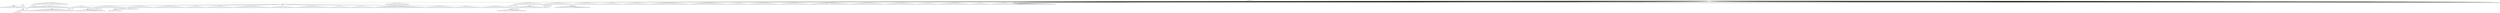 digraph g {
	"58" -> "59";
	"59" [color=indianred1, style=filled, label="15"];
	"56" -> "57";
	"57" [label="11"];
	"56" -> "58";
	"58" [label="19"];
	"48" -> "49";
	"49" [label="13"];
	"47" -> "48";
	"48" [color=indianred1, style=filled, label="49"];
	"46" -> "47";
	"47" [label="22"];
	"44" -> "45";
	"45" [color=indianred1, style=filled, label="18"];
	"43" -> "44";
	"44" [label="25"];
	"33" -> "34";
	"34" [color=indianred1, style=filled, label="5"];
	"32" -> "33";
	"33" [label="31"];
	"32" -> "35";
	"35" [label="17"];
	"25" -> "26";
	"26" [color=indianred1, style=filled, label="8"];
	"24" -> "25";
	"25" [label="4"];
	"24" -> "27";
	"27" [label="34"];
	"23" -> "24";
	"24" [label="8"];
	"23" -> "28";
	"28" [label="2"];
	"23" -> "29";
	"29" [label="23"];
	"23" -> "30";
	"30" [label="28"];
	"23" -> "31";
	"31" [label="42"];
	"23" -> "32";
	"32" [label="5"];
	"23" -> "36";
	"36" [label="35"];
	"23" -> "37";
	"37" [label="45"];
	"23" -> "38";
	"38" [label="14"];
	"23" -> "39";
	"39" [label="21"];
	"23" -> "40";
	"40" [label="50"];
	"23" -> "41";
	"41" [label="20"];
	"23" -> "42";
	"42" [label="26"];
	"23" -> "43";
	"43" [label="18"];
	"23" -> "46";
	"46" [label="49"];
	"23" -> "50";
	"50" [label="32"];
	"22" -> "23";
	"23" [color=indianred1, style=filled, label="7"];
	"18" -> "19";
	"19" [label="39"];
	"10" -> "11";
	"11" [color=indianred1, style=filled, label="9"];
	"9" -> "10";
	"10" [label="36"];
	"8" -> "9";
	"9" [color=indianred1, style=filled, label="6"];
	"8" -> "12";
	"12" [label="40"];
	"7" -> "8";
	"8" [label="9"];
	"5" -> "6";
	"6" [color=indianred1, style=filled, label="10"];
	"4" -> "5";
	"5" [label="1"];
	"0" -> "1";
	"1" [label="37"];
	"0" -> "2";
	"2" [label="48"];
	"0" -> "3";
	"3" [label="46"];
	"0" -> "4";
	"4" [label="10"];
	"0" -> "7";
	"7" [label="6"];
	"0" -> "13";
	"13" [label="3"];
	"0" -> "14";
	"14" [label="24"];
	"0" -> "15";
	"15" [label="41"];
	"0" -> "16";
	"16" [label="12"];
	"0" -> "17";
	"17" [label="27"];
	"0" -> "18";
	"18" [label="43"];
	"0" -> "20";
	"20" [label="16"];
	"0" -> "21";
	"21" [label="47"];
	"0" -> "22";
	"22" [label="7"];
	"0" -> "51";
	"51" [label="44"];
	"0" -> "52";
	"52" [label="30"];
	"0" -> "53";
	"53" [label="29"];
	"0" -> "54";
	"54" [label="33"];
	"0" -> "55";
	"55" [label="38"];
	"0" -> "56";
	"56" [label="15"];
	"0" [label="germline"];
	"0" -> "cell1";
	"cell1" [shape=box];
	"40" -> "cell2";
	"cell2" [shape=box];
	"6" -> "cell3";
	"cell3" [shape=box];
	"0" -> "cell4";
	"cell4" [shape=box];
	"0" -> "cell5";
	"cell5" [shape=box];
	"0" -> "cell6";
	"cell6" [shape=box];
	"3" -> "cell7";
	"cell7" [shape=box];
	"0" -> "cell8";
	"cell8" [shape=box];
	"0" -> "cell9";
	"cell9" [shape=box];
	"14" -> "cell10";
	"cell10" [shape=box];
	"0" -> "cell11";
	"cell11" [shape=box];
	"57" -> "cell12";
	"cell12" [shape=box];
	"0" -> "cell13";
	"cell13" [shape=box];
	"31" -> "cell14";
	"cell14" [shape=box];
	"0" -> "cell15";
	"cell15" [shape=box];
	"0" -> "cell16";
	"cell16" [shape=box];
	"30" -> "cell17";
	"cell17" [shape=box];
	"0" -> "cell18";
	"cell18" [shape=box];
	"49" -> "cell19";
	"cell19" [shape=box];
	"45" -> "cell20";
	"cell20" [shape=box];
	"6" -> "cell21";
	"cell21" [shape=box];
	"4" -> "cell22";
	"cell22" [shape=box];
	"54" -> "cell23";
	"cell23" [shape=box];
	"0" -> "cell24";
	"cell24" [shape=box];
	"0" -> "cell25";
	"cell25" [shape=box];
	"0" -> "cell26";
	"cell26" [shape=box];
	"0" -> "cell27";
	"cell27" [shape=box];
	"0" -> "cell28";
	"cell28" [shape=box];
	"28" -> "cell29";
	"cell29" [shape=box];
	"4" -> "cell30";
	"cell30" [shape=box];
	"0" -> "cell31";
	"cell31" [shape=box];
	"0" -> "cell32";
	"cell32" [shape=box];
	"0" -> "cell33";
	"cell33" [shape=box];
	"0" -> "cell34";
	"cell34" [shape=box];
	"0" -> "cell35";
	"cell35" [shape=box];
	"0" -> "cell36";
	"cell36" [shape=box];
	"0" -> "cell37";
	"cell37" [shape=box];
	"45" -> "cell38";
	"cell38" [shape=box];
	"0" -> "cell39";
	"cell39" [shape=box];
	"0" -> "cell40";
	"cell40" [shape=box];
	"0" -> "cell41";
	"cell41" [shape=box];
	"0" -> "cell42";
	"cell42" [shape=box];
	"20" -> "cell43";
	"cell43" [shape=box];
	"0" -> "cell44";
	"cell44" [shape=box];
	"50" -> "cell45";
	"cell45" [shape=box];
	"0" -> "cell46";
	"cell46" [shape=box];
	"0" -> "cell47";
	"cell47" [shape=box];
	"0" -> "cell48";
	"cell48" [shape=box];
	"0" -> "cell49";
	"cell49" [shape=box];
	"6" -> "cell50";
	"cell50" [shape=box];
	"0" -> "cell51";
	"cell51" [shape=box];
	"4" -> "cell52";
	"cell52" [shape=box];
	"56" -> "cell53";
	"cell53" [shape=box];
	"51" -> "cell54";
	"cell54" [shape=box];
	"48" -> "cell55";
	"cell55" [shape=box];
	"0" -> "cell56";
	"cell56" [shape=box];
	"0" -> "cell57";
	"cell57" [shape=box];
	"0" -> "cell58";
	"cell58" [shape=box];
	"34" -> "cell59";
	"cell59" [shape=box];
	"46" -> "cell60";
	"cell60" [shape=box];
	"43" -> "cell61";
	"cell61" [shape=box];
	"0" -> "cell62";
	"cell62" [shape=box];
	"39" -> "cell63";
	"cell63" [shape=box];
	"20" -> "cell64";
	"cell64" [shape=box];
	"6" -> "cell65";
	"cell65" [shape=box];
	"11" -> "cell66";
	"cell66" [shape=box];
	"29" -> "cell67";
	"cell67" [shape=box];
	"1" -> "cell68";
	"cell68" [shape=box];
	"3" -> "cell69";
	"cell69" [shape=box];
	"0" -> "cell70";
	"cell70" [shape=box];
	"0" -> "cell71";
	"cell71" [shape=box];
	"59" -> "cell72";
	"cell72" [shape=box];
	"0" -> "cell73";
	"cell73" [shape=box];
	"40" -> "cell74";
	"cell74" [shape=box];
	"0" -> "cell75";
	"cell75" [shape=box];
	"4" -> "cell76";
	"cell76" [shape=box];
	"0" -> "cell77";
	"cell77" [shape=box];
	"54" -> "cell78";
	"cell78" [shape=box];
	"0" -> "cell79";
	"cell79" [shape=box];
	"0" -> "cell80";
	"cell80" [shape=box];
	"21" -> "cell81";
	"cell81" [shape=box];
	"0" -> "cell82";
	"cell82" [shape=box];
	"0" -> "cell83";
	"cell83" [shape=box];
	"0" -> "cell84";
	"cell84" [shape=box];
	"46" -> "cell85";
	"cell85" [shape=box];
	"26" -> "cell86";
	"cell86" [shape=box];
	"55" -> "cell87";
	"cell87" [shape=box];
	"0" -> "cell88";
	"cell88" [shape=box];
	"0" -> "cell89";
	"cell89" [shape=box];
	"11" -> "cell90";
	"cell90" [shape=box];
	"0" -> "cell91";
	"cell91" [shape=box];
	"0" -> "cell92";
	"cell92" [shape=box];
	"0" -> "cell93";
	"cell93" [shape=box];
	"56" -> "cell94";
	"cell94" [shape=box];
	"41" -> "cell95";
	"cell95" [shape=box];
	"0" -> "cell96";
	"cell96" [shape=box];
	"59" -> "cell97";
	"cell97" [shape=box];
	"0" -> "cell98";
	"cell98" [shape=box];
	"42" -> "cell99";
	"cell99" [shape=box];
	"13" -> "cell100";
	"cell100" [shape=box];
	"0" -> "cell101";
	"cell101" [shape=box];
	"0" -> "cell102";
	"cell102" [shape=box];
	"0" -> "cell103";
	"cell103" [shape=box];
	"0" -> "cell104";
	"cell104" [shape=box];
	"17" -> "cell105";
	"cell105" [shape=box];
	"0" -> "cell106";
	"cell106" [shape=box];
	"0" -> "cell107";
	"cell107" [shape=box];
	"51" -> "cell108";
	"cell108" [shape=box];
	"0" -> "cell109";
	"cell109" [shape=box];
	"53" -> "cell110";
	"cell110" [shape=box];
	"0" -> "cell111";
	"cell111" [shape=box];
	"0" -> "cell112";
	"cell112" [shape=box];
	"0" -> "cell113";
	"cell113" [shape=box];
	"14" -> "cell114";
	"cell114" [shape=box];
	"0" -> "cell115";
	"cell115" [shape=box];
	"51" -> "cell116";
	"cell116" [shape=box];
	"59" -> "cell117";
	"cell117" [shape=box];
	"0" -> "cell118";
	"cell118" [shape=box];
	"0" -> "cell119";
	"cell119" [shape=box];
	"24" -> "cell120";
	"cell120" [shape=box];
	"2" -> "cell121";
	"cell121" [shape=box];
	"0" -> "cell122";
	"cell122" [shape=box];
	"1" -> "cell123";
	"cell123" [shape=box];
	"45" -> "cell124";
	"cell124" [shape=box];
	"9" -> "cell125";
	"cell125" [shape=box];
	"59" -> "cell126";
	"cell126" [shape=box];
	"3" -> "cell127";
	"cell127" [shape=box];
	"45" -> "cell128";
	"cell128" [shape=box];
	"45" -> "cell129";
	"cell129" [shape=box];
	"34" -> "cell130";
	"cell130" [shape=box];
	"9" -> "cell131";
	"cell131" [shape=box];
	"0" -> "cell132";
	"cell132" [shape=box];
	"0" -> "cell133";
	"cell133" [shape=box];
	"0" -> "cell134";
	"cell134" [shape=box];
	"0" -> "cell135";
	"cell135" [shape=box];
	"3" -> "cell136";
	"cell136" [shape=box];
	"0" -> "cell137";
	"cell137" [shape=box];
	"56" -> "cell138";
	"cell138" [shape=box];
	"0" -> "cell139";
	"cell139" [shape=box];
	"10" -> "cell140";
	"cell140" [shape=box];
	"0" -> "cell141";
	"cell141" [shape=box];
	"0" -> "cell142";
	"cell142" [shape=box];
	"54" -> "cell143";
	"cell143" [shape=box];
	"0" -> "cell144";
	"cell144" [shape=box];
	"0" -> "cell145";
	"cell145" [shape=box];
	"0" -> "cell146";
	"cell146" [shape=box];
	"0" -> "cell147";
	"cell147" [shape=box];
	"0" -> "cell148";
	"cell148" [shape=box];
	"42" -> "cell149";
	"cell149" [shape=box];
	"28" -> "cell150";
	"cell150" [shape=box];
	"56" -> "cell151";
	"cell151" [shape=box];
	"0" -> "cell152";
	"cell152" [shape=box];
	"1" -> "cell153";
	"cell153" [shape=box];
	"53" -> "cell154";
	"cell154" [shape=box];
	"40" -> "cell155";
	"cell155" [shape=box];
	"19" -> "cell156";
	"cell156" [shape=box];
	"3" -> "cell157";
	"cell157" [shape=box];
	"24" -> "cell158";
	"cell158" [shape=box];
	"0" -> "cell159";
	"cell159" [shape=box];
	"4" -> "cell160";
	"cell160" [shape=box];
	"17" -> "cell161";
	"cell161" [shape=box];
	"0" -> "cell162";
	"cell162" [shape=box];
	"0" -> "cell163";
	"cell163" [shape=box];
	"0" -> "cell164";
	"cell164" [shape=box];
	"0" -> "cell165";
	"cell165" [shape=box];
	"0" -> "cell166";
	"cell166" [shape=box];
	"52" -> "cell167";
	"cell167" [shape=box];
	"1" -> "cell168";
	"cell168" [shape=box];
	"11" -> "cell169";
	"cell169" [shape=box];
	"0" -> "cell170";
	"cell170" [shape=box];
	"11" -> "cell171";
	"cell171" [shape=box];
	"0" -> "cell172";
	"cell172" [shape=box];
	"0" -> "cell173";
	"cell173" [shape=box];
	"0" -> "cell174";
	"cell174" [shape=box];
	"0" -> "cell175";
	"cell175" [shape=box];
	"13" -> "cell176";
	"cell176" [shape=box];
	"0" -> "cell177";
	"cell177" [shape=box];
	"0" -> "cell178";
	"cell178" [shape=box];
	"0" -> "cell179";
	"cell179" [shape=box];
	"0" -> "cell180";
	"cell180" [shape=box];
	"0" -> "cell181";
	"cell181" [shape=box];
	"56" -> "cell182";
	"cell182" [shape=box];
	"0" -> "cell183";
	"cell183" [shape=box];
	"1" -> "cell184";
	"cell184" [shape=box];
	"0" -> "cell185";
	"cell185" [shape=box];
	"0" -> "cell186";
	"cell186" [shape=box];
	"0" -> "cell187";
	"cell187" [shape=box];
	"0" -> "cell188";
	"cell188" [shape=box];
	"0" -> "cell189";
	"cell189" [shape=box];
	"2" -> "cell190";
	"cell190" [shape=box];
	"0" -> "cell191";
	"cell191" [shape=box];
	"40" -> "cell192";
	"cell192" [shape=box];
	"0" -> "cell193";
	"cell193" [shape=box];
	"2" -> "cell194";
	"cell194" [shape=box];
	"0" -> "cell195";
	"cell195" [shape=box];
	"41" -> "cell196";
	"cell196" [shape=box];
	"0" -> "cell197";
	"cell197" [shape=box];
	"31" -> "cell198";
	"cell198" [shape=box];
	"0" -> "cell199";
	"cell199" [shape=box];
	"0" -> "cell200";
	"cell200" [shape=box];
	"15" -> "cell201";
	"cell201" [shape=box];
	"0" -> "cell202";
	"cell202" [shape=box];
	"17" -> "cell203";
	"cell203" [shape=box];
	"0" -> "cell204";
	"cell204" [shape=box];
	"0" -> "cell205";
	"cell205" [shape=box];
	"13" -> "cell206";
	"cell206" [shape=box];
	"0" -> "cell207";
	"cell207" [shape=box];
	"0" -> "cell208";
	"cell208" [shape=box];
	"0" -> "cell209";
	"cell209" [shape=box];
	"0" -> "cell210";
	"cell210" [shape=box];
	"0" -> "cell211";
	"cell211" [shape=box];
	"24" -> "cell212";
	"cell212" [shape=box];
	"0" -> "cell213";
	"cell213" [shape=box];
	"42" -> "cell214";
	"cell214" [shape=box];
	"0" -> "cell215";
	"cell215" [shape=box];
	"41" -> "cell216";
	"cell216" [shape=box];
	"16" -> "cell217";
	"cell217" [shape=box];
	"28" -> "cell218";
	"cell218" [shape=box];
	"0" -> "cell219";
	"cell219" [shape=box];
	"40" -> "cell220";
	"cell220" [shape=box];
	"50" -> "cell221";
	"cell221" [shape=box];
	"0" -> "cell222";
	"cell222" [shape=box];
	"0" -> "cell223";
	"cell223" [shape=box];
	"0" -> "cell224";
	"cell224" [shape=box];
	"0" -> "cell225";
	"cell225" [shape=box];
	"0" -> "cell226";
	"cell226" [shape=box];
	"56" -> "cell227";
	"cell227" [shape=box];
	"10" -> "cell228";
	"cell228" [shape=box];
	"13" -> "cell229";
	"cell229" [shape=box];
	"31" -> "cell230";
	"cell230" [shape=box];
	"0" -> "cell231";
	"cell231" [shape=box];
	"1" -> "cell232";
	"cell232" [shape=box];
	"9" -> "cell233";
	"cell233" [shape=box];
	"0" -> "cell234";
	"cell234" [shape=box];
	"21" -> "cell235";
	"cell235" [shape=box];
	"40" -> "cell236";
	"cell236" [shape=box];
	"0" -> "cell237";
	"cell237" [shape=box];
	"0" -> "cell238";
	"cell238" [shape=box];
	"0" -> "cell239";
	"cell239" [shape=box];
	"0" -> "cell240";
	"cell240" [shape=box];
	"11" -> "cell241";
	"cell241" [shape=box];
	"0" -> "cell242";
	"cell242" [shape=box];
	"21" -> "cell243";
	"cell243" [shape=box];
	"51" -> "cell244";
	"cell244" [shape=box];
	"41" -> "cell245";
	"cell245" [shape=box];
	"28" -> "cell246";
	"cell246" [shape=box];
	"40" -> "cell247";
	"cell247" [shape=box];
	"0" -> "cell248";
	"cell248" [shape=box];
	"0" -> "cell249";
	"cell249" [shape=box];
	"54" -> "cell250";
	"cell250" [shape=box];
	"43" -> "cell251";
	"cell251" [shape=box];
	"21" -> "cell252";
	"cell252" [shape=box];
	"0" -> "cell253";
	"cell253" [shape=box];
	"0" -> "cell254";
	"cell254" [shape=box];
	"45" -> "cell255";
	"cell255" [shape=box];
	"0" -> "cell256";
	"cell256" [shape=box];
	"25" -> "cell257";
	"cell257" [shape=box];
	"4" -> "cell258";
	"cell258" [shape=box];
	"0" -> "cell259";
	"cell259" [shape=box];
	"13" -> "cell260";
	"cell260" [shape=box];
	"0" -> "cell261";
	"cell261" [shape=box];
	"0" -> "cell262";
	"cell262" [shape=box];
	"45" -> "cell263";
	"cell263" [shape=box];
	"0" -> "cell264";
	"cell264" [shape=box];
	"0" -> "cell265";
	"cell265" [shape=box];
	"0" -> "cell266";
	"cell266" [shape=box];
	"16" -> "cell267";
	"cell267" [shape=box];
	"55" -> "cell268";
	"cell268" [shape=box];
	"0" -> "cell269";
	"cell269" [shape=box];
	"0" -> "cell270";
	"cell270" [shape=box];
	"31" -> "cell271";
	"cell271" [shape=box];
	"2" -> "cell272";
	"cell272" [shape=box];
	"0" -> "cell273";
	"cell273" [shape=box];
	"0" -> "cell274";
	"cell274" [shape=box];
	"42" -> "cell275";
	"cell275" [shape=box];
	"0" -> "cell276";
	"cell276" [shape=box];
	"43" -> "cell277";
	"cell277" [shape=box];
	"55" -> "cell278";
	"cell278" [shape=box];
	"0" -> "cell279";
	"cell279" [shape=box];
	"0" -> "cell280";
	"cell280" [shape=box];
	"0" -> "cell281";
	"cell281" [shape=box];
	"0" -> "cell282";
	"cell282" [shape=box];
	"0" -> "cell283";
	"cell283" [shape=box];
	"30" -> "cell284";
	"cell284" [shape=box];
	"39" -> "cell285";
	"cell285" [shape=box];
	"0" -> "cell286";
	"cell286" [shape=box];
	"0" -> "cell287";
	"cell287" [shape=box];
	"20" -> "cell288";
	"cell288" [shape=box];
	"0" -> "cell289";
	"cell289" [shape=box];
	"0" -> "cell290";
	"cell290" [shape=box];
	"0" -> "cell291";
	"cell291" [shape=box];
	"51" -> "cell292";
	"cell292" [shape=box];
	"0" -> "cell293";
	"cell293" [shape=box];
	"0" -> "cell294";
	"cell294" [shape=box];
	"17" -> "cell295";
	"cell295" [shape=box];
	"0" -> "cell296";
	"cell296" [shape=box];
	"55" -> "cell297";
	"cell297" [shape=box];
	"43" -> "cell298";
	"cell298" [shape=box];
	"0" -> "cell299";
	"cell299" [shape=box];
	"52" -> "cell300";
	"cell300" [shape=box];
	"9" -> "cell301";
	"cell301" [shape=box];
	"9" -> "cell302";
	"cell302" [shape=box];
	"0" -> "cell303";
	"cell303" [shape=box];
	"34" -> "cell304";
	"cell304" [shape=box];
	"0" -> "cell305";
	"cell305" [shape=box];
	"0" -> "cell306";
	"cell306" [shape=box];
	"7" -> "cell307";
	"cell307" [shape=box];
	"0" -> "cell308";
	"cell308" [shape=box];
	"0" -> "cell309";
	"cell309" [shape=box];
	"0" -> "cell310";
	"cell310" [shape=box];
	"0" -> "cell311";
	"cell311" [shape=box];
	"0" -> "cell312";
	"cell312" [shape=box];
	"31" -> "cell313";
	"cell313" [shape=box];
	"17" -> "cell314";
	"cell314" [shape=box];
	"0" -> "cell315";
	"cell315" [shape=box];
	"34" -> "cell316";
	"cell316" [shape=box];
	"27" -> "cell317";
	"cell317" [shape=box];
	"0" -> "cell318";
	"cell318" [shape=box];
	"0" -> "cell319";
	"cell319" [shape=box];
	"55" -> "cell320";
	"cell320" [shape=box];
	"6" -> "cell321";
	"cell321" [shape=box];
	"15" -> "cell322";
	"cell322" [shape=box];
	"0" -> "cell323";
	"cell323" [shape=box];
	"14" -> "cell324";
	"cell324" [shape=box];
	"0" -> "cell325";
	"cell325" [shape=box];
	"0" -> "cell326";
	"cell326" [shape=box];
	"0" -> "cell327";
	"cell327" [shape=box];
	"0" -> "cell328";
	"cell328" [shape=box];
	"0" -> "cell329";
	"cell329" [shape=box];
	"0" -> "cell330";
	"cell330" [shape=box];
	"21" -> "cell331";
	"cell331" [shape=box];
	"0" -> "cell332";
	"cell332" [shape=box];
	"7" -> "cell333";
	"cell333" [shape=box];
	"0" -> "cell334";
	"cell334" [shape=box];
	"0" -> "cell335";
	"cell335" [shape=box];
	"3" -> "cell336";
	"cell336" [shape=box];
	"25" -> "cell337";
	"cell337" [shape=box];
	"0" -> "cell338";
	"cell338" [shape=box];
	"0" -> "cell339";
	"cell339" [shape=box];
	"0" -> "cell340";
	"cell340" [shape=box];
	"0" -> "cell341";
	"cell341" [shape=box];
	"0" -> "cell342";
	"cell342" [shape=box];
	"52" -> "cell343";
	"cell343" [shape=box];
	"0" -> "cell344";
	"cell344" [shape=box];
	"37" -> "cell345";
	"cell345" [shape=box];
	"0" -> "cell346";
	"cell346" [shape=box];
	"52" -> "cell347";
	"cell347" [shape=box];
	"0" -> "cell348";
	"cell348" [shape=box];
	"0" -> "cell349";
	"cell349" [shape=box];
	"0" -> "cell350";
	"cell350" [shape=box];
	"45" -> "cell351";
	"cell351" [shape=box];
	"0" -> "cell352";
	"cell352" [shape=box];
	"0" -> "cell353";
	"cell353" [shape=box];
	"0" -> "cell354";
	"cell354" [shape=box];
	"29" -> "cell355";
	"cell355" [shape=box];
	"40" -> "cell356";
	"cell356" [shape=box];
	"0" -> "cell357";
	"cell357" [shape=box];
	"0" -> "cell358";
	"cell358" [shape=box];
	"0" -> "cell359";
	"cell359" [shape=box];
	"50" -> "cell360";
	"cell360" [shape=box];
	"0" -> "cell361";
	"cell361" [shape=box];
	"0" -> "cell362";
	"cell362" [shape=box];
	"12" -> "cell363";
	"cell363" [shape=box];
	"37" -> "cell364";
	"cell364" [shape=box];
	"0" -> "cell365";
	"cell365" [shape=box];
	"38" -> "cell366";
	"cell366" [shape=box];
	"36" -> "cell367";
	"cell367" [shape=box];
	"43" -> "cell368";
	"cell368" [shape=box];
	"0" -> "cell369";
	"cell369" [shape=box];
	"49" -> "cell370";
	"cell370" [shape=box];
	"21" -> "cell371";
	"cell371" [shape=box];
	"46" -> "cell372";
	"cell372" [shape=box];
	"0" -> "cell373";
	"cell373" [shape=box];
	"0" -> "cell374";
	"cell374" [shape=box];
	"0" -> "cell375";
	"cell375" [shape=box];
	"0" -> "cell376";
	"cell376" [shape=box];
	"21" -> "cell377";
	"cell377" [shape=box];
	"20" -> "cell378";
	"cell378" [shape=box];
	"0" -> "cell379";
	"cell379" [shape=box];
	"0" -> "cell380";
	"cell380" [shape=box];
	"55" -> "cell381";
	"cell381" [shape=box];
	"0" -> "cell382";
	"cell382" [shape=box];
	"0" -> "cell383";
	"cell383" [shape=box];
	"0" -> "cell384";
	"cell384" [shape=box];
	"4" -> "cell385";
	"cell385" [shape=box];
	"0" -> "cell386";
	"cell386" [shape=box];
	"0" -> "cell387";
	"cell387" [shape=box];
	"0" -> "cell388";
	"cell388" [shape=box];
	"0" -> "cell389";
	"cell389" [shape=box];
	"0" -> "cell390";
	"cell390" [shape=box];
	"18" -> "cell391";
	"cell391" [shape=box];
	"0" -> "cell392";
	"cell392" [shape=box];
	"8" -> "cell393";
	"cell393" [shape=box];
	"0" -> "cell394";
	"cell394" [shape=box];
	"0" -> "cell395";
	"cell395" [shape=box];
	"0" -> "cell396";
	"cell396" [shape=box];
	"0" -> "cell397";
	"cell397" [shape=box];
	"0" -> "cell398";
	"cell398" [shape=box];
	"39" -> "cell399";
	"cell399" [shape=box];
	"43" -> "cell400";
	"cell400" [shape=box];
	"0" -> "cell401";
	"cell401" [shape=box];
	"0" -> "cell402";
	"cell402" [shape=box];
	"14" -> "cell403";
	"cell403" [shape=box];
	"0" -> "cell404";
	"cell404" [shape=box];
	"0" -> "cell405";
	"cell405" [shape=box];
	"0" -> "cell406";
	"cell406" [shape=box];
	"0" -> "cell407";
	"cell407" [shape=box];
	"17" -> "cell408";
	"cell408" [shape=box];
	"20" -> "cell409";
	"cell409" [shape=box];
	"0" -> "cell410";
	"cell410" [shape=box];
	"0" -> "cell411";
	"cell411" [shape=box];
	"17" -> "cell412";
	"cell412" [shape=box];
	"0" -> "cell413";
	"cell413" [shape=box];
	"26" -> "cell414";
	"cell414" [shape=box];
	"30" -> "cell415";
	"cell415" [shape=box];
	"4" -> "cell416";
	"cell416" [shape=box];
	"0" -> "cell417";
	"cell417" [shape=box];
	"0" -> "cell418";
	"cell418" [shape=box];
	"43" -> "cell419";
	"cell419" [shape=box];
	"0" -> "cell420";
	"cell420" [shape=box];
	"0" -> "cell421";
	"cell421" [shape=box];
	"16" -> "cell422";
	"cell422" [shape=box];
	"0" -> "cell423";
	"cell423" [shape=box];
	"56" -> "cell424";
	"cell424" [shape=box];
	"25" -> "cell425";
	"cell425" [shape=box];
	"0" -> "cell426";
	"cell426" [shape=box];
	"0" -> "cell427";
	"cell427" [shape=box];
	"21" -> "cell428";
	"cell428" [shape=box];
	"0" -> "cell429";
	"cell429" [shape=box];
	"22" -> "cell430";
	"cell430" [shape=box];
	"0" -> "cell431";
	"cell431" [shape=box];
	"3" -> "cell432";
	"cell432" [shape=box];
	"0" -> "cell433";
	"cell433" [shape=box];
	"0" -> "cell434";
	"cell434" [shape=box];
	"0" -> "cell435";
	"cell435" [shape=box];
	"40" -> "cell436";
	"cell436" [shape=box];
	"0" -> "cell437";
	"cell437" [shape=box];
	"54" -> "cell438";
	"cell438" [shape=box];
	"0" -> "cell439";
	"cell439" [shape=box];
	"0" -> "cell440";
	"cell440" [shape=box];
	"12" -> "cell441";
	"cell441" [shape=box];
	"0" -> "cell442";
	"cell442" [shape=box];
	"0" -> "cell443";
	"cell443" [shape=box];
	"0" -> "cell444";
	"cell444" [shape=box];
	"38" -> "cell445";
	"cell445" [shape=box];
	"20" -> "cell446";
	"cell446" [shape=box];
	"0" -> "cell447";
	"cell447" [shape=box];
	"0" -> "cell448";
	"cell448" [shape=box];
	"13" -> "cell449";
	"cell449" [shape=box];
	"36" -> "cell450";
	"cell450" [shape=box];
	"32" -> "cell451";
	"cell451" [shape=box];
	"0" -> "cell452";
	"cell452" [shape=box];
	"0" -> "cell453";
	"cell453" [shape=box];
	"0" -> "cell454";
	"cell454" [shape=box];
	"40" -> "cell455";
	"cell455" [shape=box];
	"14" -> "cell456";
	"cell456" [shape=box];
	"42" -> "cell457";
	"cell457" [shape=box];
	"0" -> "cell458";
	"cell458" [shape=box];
	"0" -> "cell459";
	"cell459" [shape=box];
	"0" -> "cell460";
	"cell460" [shape=box];
	"0" -> "cell461";
	"cell461" [shape=box];
	"56" -> "cell462";
	"cell462" [shape=box];
	"41" -> "cell463";
	"cell463" [shape=box];
	"22" -> "cell464";
	"cell464" [shape=box];
	"8" -> "cell465";
	"cell465" [shape=box];
	"9" -> "cell466";
	"cell466" [shape=box];
	"0" -> "cell467";
	"cell467" [shape=box];
	"0" -> "cell468";
	"cell468" [shape=box];
	"55" -> "cell469";
	"cell469" [shape=box];
	"0" -> "cell470";
	"cell470" [shape=box];
	"28" -> "cell471";
	"cell471" [shape=box];
	"0" -> "cell472";
	"cell472" [shape=box];
	"0" -> "cell473";
	"cell473" [shape=box];
	"53" -> "cell474";
	"cell474" [shape=box];
	"0" -> "cell475";
	"cell475" [shape=box];
	"0" -> "cell476";
	"cell476" [shape=box];
	"0" -> "cell477";
	"cell477" [shape=box];
	"9" -> "cell478";
	"cell478" [shape=box];
	"0" -> "cell479";
	"cell479" [shape=box];
	"0" -> "cell480";
	"cell480" [shape=box];
	"54" -> "cell481";
	"cell481" [shape=box];
	"0" -> "cell482";
	"cell482" [shape=box];
	"0" -> "cell483";
	"cell483" [shape=box];
	"45" -> "cell484";
	"cell484" [shape=box];
	"28" -> "cell485";
	"cell485" [shape=box];
	"0" -> "cell486";
	"cell486" [shape=box];
	"0" -> "cell487";
	"cell487" [shape=box];
	"0" -> "cell488";
	"cell488" [shape=box];
	"48" -> "cell489";
	"cell489" [shape=box];
	"0" -> "cell490";
	"cell490" [shape=box];
	"0" -> "cell491";
	"cell491" [shape=box];
	"0" -> "cell492";
	"cell492" [shape=box];
	"0" -> "cell493";
	"cell493" [shape=box];
	"17" -> "cell494";
	"cell494" [shape=box];
	"45" -> "cell495";
	"cell495" [shape=box];
	"0" -> "cell496";
	"cell496" [shape=box];
	"0" -> "cell497";
	"cell497" [shape=box];
	"40" -> "cell498";
	"cell498" [shape=box];
	"45" -> "cell499";
	"cell499" [shape=box];
	"40" -> "cell500";
	"cell500" [shape=box];
	"52" -> "cell501";
	"cell501" [shape=box];
	"15" -> "cell502";
	"cell502" [shape=box];
	"0" -> "cell503";
	"cell503" [shape=box];
	"15" -> "cell504";
	"cell504" [shape=box];
	"0" -> "cell505";
	"cell505" [shape=box];
	"0" -> "cell506";
	"cell506" [shape=box];
	"51" -> "cell507";
	"cell507" [shape=box];
	"0" -> "cell508";
	"cell508" [shape=box];
	"0" -> "cell509";
	"cell509" [shape=box];
	"0" -> "cell510";
	"cell510" [shape=box];
	"0" -> "cell511";
	"cell511" [shape=box];
	"0" -> "cell512";
	"cell512" [shape=box];
	"0" -> "cell513";
	"cell513" [shape=box];
	"15" -> "cell514";
	"cell514" [shape=box];
	"0" -> "cell515";
	"cell515" [shape=box];
	"0" -> "cell516";
	"cell516" [shape=box];
	"0" -> "cell517";
	"cell517" [shape=box];
	"0" -> "cell518";
	"cell518" [shape=box];
	"9" -> "cell519";
	"cell519" [shape=box];
	"0" -> "cell520";
	"cell520" [shape=box];
	"0" -> "cell521";
	"cell521" [shape=box];
	"55" -> "cell522";
	"cell522" [shape=box];
	"0" -> "cell523";
	"cell523" [shape=box];
	"16" -> "cell524";
	"cell524" [shape=box];
	"0" -> "cell525";
	"cell525" [shape=box];
	"39" -> "cell526";
	"cell526" [shape=box];
	"0" -> "cell527";
	"cell527" [shape=box];
	"20" -> "cell528";
	"cell528" [shape=box];
	"50" -> "cell529";
	"cell529" [shape=box];
	"52" -> "cell530";
	"cell530" [shape=box];
	"0" -> "cell531";
	"cell531" [shape=box];
	"0" -> "cell532";
	"cell532" [shape=box];
	"2" -> "cell533";
	"cell533" [shape=box];
	"0" -> "cell534";
	"cell534" [shape=box];
	"10" -> "cell535";
	"cell535" [shape=box];
	"0" -> "cell536";
	"cell536" [shape=box];
	"0" -> "cell537";
	"cell537" [shape=box];
	"9" -> "cell538";
	"cell538" [shape=box];
	"50" -> "cell539";
	"cell539" [shape=box];
	"0" -> "cell540";
	"cell540" [shape=box];
	"0" -> "cell541";
	"cell541" [shape=box];
	"0" -> "cell542";
	"cell542" [shape=box];
	"0" -> "cell543";
	"cell543" [shape=box];
	"41" -> "cell544";
	"cell544" [shape=box];
	"24" -> "cell545";
	"cell545" [shape=box];
	"0" -> "cell546";
	"cell546" [shape=box];
	"0" -> "cell547";
	"cell547" [shape=box];
	"7" -> "cell548";
	"cell548" [shape=box];
	"0" -> "cell549";
	"cell549" [shape=box];
	"0" -> "cell550";
	"cell550" [shape=box];
	"36" -> "cell551";
	"cell551" [shape=box];
	"32" -> "cell552";
	"cell552" [shape=box];
	"3" -> "cell553";
	"cell553" [shape=box];
	"56" -> "cell554";
	"cell554" [shape=box];
	"0" -> "cell555";
	"cell555" [shape=box];
	"18" -> "cell556";
	"cell556" [shape=box];
	"37" -> "cell557";
	"cell557" [shape=box];
	"0" -> "cell558";
	"cell558" [shape=box];
	"55" -> "cell559";
	"cell559" [shape=box];
	"0" -> "cell560";
	"cell560" [shape=box];
	"42" -> "cell561";
	"cell561" [shape=box];
	"17" -> "cell562";
	"cell562" [shape=box];
	"0" -> "cell563";
	"cell563" [shape=box];
	"56" -> "cell564";
	"cell564" [shape=box];
	"0" -> "cell565";
	"cell565" [shape=box];
	"17" -> "cell566";
	"cell566" [shape=box];
	"15" -> "cell567";
	"cell567" [shape=box];
	"0" -> "cell568";
	"cell568" [shape=box];
	"45" -> "cell569";
	"cell569" [shape=box];
	"0" -> "cell570";
	"cell570" [shape=box];
	"40" -> "cell571";
	"cell571" [shape=box];
	"0" -> "cell572";
	"cell572" [shape=box];
	"0" -> "cell573";
	"cell573" [shape=box];
	"52" -> "cell574";
	"cell574" [shape=box];
	"0" -> "cell575";
	"cell575" [shape=box];
	"45" -> "cell576";
	"cell576" [shape=box];
	"17" -> "cell577";
	"cell577" [shape=box];
	"54" -> "cell578";
	"cell578" [shape=box];
	"15" -> "cell579";
	"cell579" [shape=box];
	"22" -> "cell580";
	"cell580" [shape=box];
	"34" -> "cell581";
	"cell581" [shape=box];
	"0" -> "cell582";
	"cell582" [shape=box];
	"0" -> "cell583";
	"cell583" [shape=box];
	"1" -> "cell584";
	"cell584" [shape=box];
	"41" -> "cell585";
	"cell585" [shape=box];
	"0" -> "cell586";
	"cell586" [shape=box];
	"0" -> "cell587";
	"cell587" [shape=box];
	"0" -> "cell588";
	"cell588" [shape=box];
	"32" -> "cell589";
	"cell589" [shape=box];
	"0" -> "cell590";
	"cell590" [shape=box];
	"0" -> "cell591";
	"cell591" [shape=box];
	"0" -> "cell592";
	"cell592" [shape=box];
	"0" -> "cell593";
	"cell593" [shape=box];
	"53" -> "cell594";
	"cell594" [shape=box];
	"8" -> "cell595";
	"cell595" [shape=box];
	"38" -> "cell596";
	"cell596" [shape=box];
	"0" -> "cell597";
	"cell597" [shape=box];
	"36" -> "cell598";
	"cell598" [shape=box];
	"0" -> "cell599";
	"cell599" [shape=box];
	"55" -> "cell600";
	"cell600" [shape=box];
	"0" -> "cell601";
	"cell601" [shape=box];
	"33" -> "cell602";
	"cell602" [shape=box];
	"26" -> "cell603";
	"cell603" [shape=box];
	"0" -> "cell604";
	"cell604" [shape=box];
	"33" -> "cell605";
	"cell605" [shape=box];
	"0" -> "cell606";
	"cell606" [shape=box];
	"0" -> "cell607";
	"cell607" [shape=box];
	"3" -> "cell608";
	"cell608" [shape=box];
	"9" -> "cell609";
	"cell609" [shape=box];
	"17" -> "cell610";
	"cell610" [shape=box];
	"56" -> "cell611";
	"cell611" [shape=box];
	"37" -> "cell612";
	"cell612" [shape=box];
	"59" -> "cell613";
	"cell613" [shape=box];
	"0" -> "cell614";
	"cell614" [shape=box];
	"31" -> "cell615";
	"cell615" [shape=box];
	"0" -> "cell616";
	"cell616" [shape=box];
	"0" -> "cell617";
	"cell617" [shape=box];
	"0" -> "cell618";
	"cell618" [shape=box];
	"30" -> "cell619";
	"cell619" [shape=box];
	"45" -> "cell620";
	"cell620" [shape=box];
	"18" -> "cell621";
	"cell621" [shape=box];
	"6" -> "cell622";
	"cell622" [shape=box];
	"50" -> "cell623";
	"cell623" [shape=box];
	"28" -> "cell624";
	"cell624" [shape=box];
	"43" -> "cell625";
	"cell625" [shape=box];
	"0" -> "cell626";
	"cell626" [shape=box];
	"0" -> "cell627";
	"cell627" [shape=box];
	"0" -> "cell628";
	"cell628" [shape=box];
	"17" -> "cell629";
	"cell629" [shape=box];
	"0" -> "cell630";
	"cell630" [shape=box];
	"0" -> "cell631";
	"cell631" [shape=box];
	"0" -> "cell632";
	"cell632" [shape=box];
	"29" -> "cell633";
	"cell633" [shape=box];
	"0" -> "cell634";
	"cell634" [shape=box];
	"34" -> "cell635";
	"cell635" [shape=box];
	"58" -> "cell636";
	"cell636" [shape=box];
	"24" -> "cell637";
	"cell637" [shape=box];
	"0" -> "cell638";
	"cell638" [shape=box];
	"36" -> "cell639";
	"cell639" [shape=box];
	"18" -> "cell640";
	"cell640" [shape=box];
	"0" -> "cell641";
	"cell641" [shape=box];
	"0" -> "cell642";
	"cell642" [shape=box];
	"20" -> "cell643";
	"cell643" [shape=box];
	"30" -> "cell644";
	"cell644" [shape=box];
	"50" -> "cell645";
	"cell645" [shape=box];
	"54" -> "cell646";
	"cell646" [shape=box];
	"45" -> "cell647";
	"cell647" [shape=box];
	"0" -> "cell648";
	"cell648" [shape=box];
	"0" -> "cell649";
	"cell649" [shape=box];
	"6" -> "cell650";
	"cell650" [shape=box];
	"0" -> "cell651";
	"cell651" [shape=box];
	"0" -> "cell652";
	"cell652" [shape=box];
	"0" -> "cell653";
	"cell653" [shape=box];
	"0" -> "cell654";
	"cell654" [shape=box];
	"0" -> "cell655";
	"cell655" [shape=box];
	"36" -> "cell656";
	"cell656" [shape=box];
	"36" -> "cell657";
	"cell657" [shape=box];
	"0" -> "cell658";
	"cell658" [shape=box];
	"15" -> "cell659";
	"cell659" [shape=box];
	"0" -> "cell660";
	"cell660" [shape=box];
	"0" -> "cell661";
	"cell661" [shape=box];
	"0" -> "cell662";
	"cell662" [shape=box];
	"0" -> "cell663";
	"cell663" [shape=box];
	"43" -> "cell664";
	"cell664" [shape=box];
	"44" -> "cell665";
	"cell665" [shape=box];
	"17" -> "cell666";
	"cell666" [shape=box];
	"24" -> "cell667";
	"cell667" [shape=box];
	"0" -> "cell668";
	"cell668" [shape=box];
	"0" -> "cell669";
	"cell669" [shape=box];
	"0" -> "cell670";
	"cell670" [shape=box];
	"41" -> "cell671";
	"cell671" [shape=box];
	"45" -> "cell672";
	"cell672" [shape=box];
	"0" -> "cell673";
	"cell673" [shape=box];
	"3" -> "cell674";
	"cell674" [shape=box];
	"0" -> "cell675";
	"cell675" [shape=box];
	"0" -> "cell676";
	"cell676" [shape=box];
	"56" -> "cell677";
	"cell677" [shape=box];
	"46" -> "cell678";
	"cell678" [shape=box];
	"0" -> "cell679";
	"cell679" [shape=box];
	"51" -> "cell680";
	"cell680" [shape=box];
	"0" -> "cell681";
	"cell681" [shape=box];
	"19" -> "cell682";
	"cell682" [shape=box];
	"41" -> "cell683";
	"cell683" [shape=box];
	"0" -> "cell684";
	"cell684" [shape=box];
	"16" -> "cell685";
	"cell685" [shape=box];
	"34" -> "cell686";
	"cell686" [shape=box];
	"37" -> "cell687";
	"cell687" [shape=box];
	"47" -> "cell688";
	"cell688" [shape=box];
	"36" -> "cell689";
	"cell689" [shape=box];
	"0" -> "cell690";
	"cell690" [shape=box];
	"0" -> "cell691";
	"cell691" [shape=box];
	"0" -> "cell692";
	"cell692" [shape=box];
	"31" -> "cell693";
	"cell693" [shape=box];
	"0" -> "cell694";
	"cell694" [shape=box];
	"0" -> "cell695";
	"cell695" [shape=box];
	"19" -> "cell696";
	"cell696" [shape=box];
	"0" -> "cell697";
	"cell697" [shape=box];
	"22" -> "cell698";
	"cell698" [shape=box];
	"1" -> "cell699";
	"cell699" [shape=box];
	"0" -> "cell700";
	"cell700" [shape=box];
	"18" -> "cell701";
	"cell701" [shape=box];
	"0" -> "cell702";
	"cell702" [shape=box];
	"22" -> "cell703";
	"cell703" [shape=box];
	"0" -> "cell704";
	"cell704" [shape=box];
	"18" -> "cell705";
	"cell705" [shape=box];
	"45" -> "cell706";
	"cell706" [shape=box];
	"13" -> "cell707";
	"cell707" [shape=box];
	"0" -> "cell708";
	"cell708" [shape=box];
	"13" -> "cell709";
	"cell709" [shape=box];
	"0" -> "cell710";
	"cell710" [shape=box];
	"0" -> "cell711";
	"cell711" [shape=box];
	"0" -> "cell712";
	"cell712" [shape=box];
	"34" -> "cell713";
	"cell713" [shape=box];
	"2" -> "cell714";
	"cell714" [shape=box];
	"59" -> "cell715";
	"cell715" [shape=box];
	"39" -> "cell716";
	"cell716" [shape=box];
	"44" -> "cell717";
	"cell717" [shape=box];
	"0" -> "cell718";
	"cell718" [shape=box];
	"40" -> "cell719";
	"cell719" [shape=box];
	"0" -> "cell720";
	"cell720" [shape=box];
	"0" -> "cell721";
	"cell721" [shape=box];
	"14" -> "cell722";
	"cell722" [shape=box];
	"0" -> "cell723";
	"cell723" [shape=box];
	"0" -> "cell724";
	"cell724" [shape=box];
	"18" -> "cell725";
	"cell725" [shape=box];
	"55" -> "cell726";
	"cell726" [shape=box];
	"6" -> "cell727";
	"cell727" [shape=box];
	"39" -> "cell728";
	"cell728" [shape=box];
	"46" -> "cell729";
	"cell729" [shape=box];
	"11" -> "cell730";
	"cell730" [shape=box];
	"0" -> "cell731";
	"cell731" [shape=box];
	"0" -> "cell732";
	"cell732" [shape=box];
	"0" -> "cell733";
	"cell733" [shape=box];
	"31" -> "cell734";
	"cell734" [shape=box];
	"32" -> "cell735";
	"cell735" [shape=box];
	"0" -> "cell736";
	"cell736" [shape=box];
	"0" -> "cell737";
	"cell737" [shape=box];
	"46" -> "cell738";
	"cell738" [shape=box];
	"0" -> "cell739";
	"cell739" [shape=box];
	"0" -> "cell740";
	"cell740" [shape=box];
	"0" -> "cell741";
	"cell741" [shape=box];
	"32" -> "cell742";
	"cell742" [shape=box];
	"18" -> "cell743";
	"cell743" [shape=box];
	"6" -> "cell744";
	"cell744" [shape=box];
	"26" -> "cell745";
	"cell745" [shape=box];
	"0" -> "cell746";
	"cell746" [shape=box];
	"0" -> "cell747";
	"cell747" [shape=box];
	"55" -> "cell748";
	"cell748" [shape=box];
	"0" -> "cell749";
	"cell749" [shape=box];
	"31" -> "cell750";
	"cell750" [shape=box];
	"9" -> "cell751";
	"cell751" [shape=box];
	"52" -> "cell752";
	"cell752" [shape=box];
	"38" -> "cell753";
	"cell753" [shape=box];
	"33" -> "cell754";
	"cell754" [shape=box];
	"26" -> "cell755";
	"cell755" [shape=box];
	"0" -> "cell756";
	"cell756" [shape=box];
	"7" -> "cell757";
	"cell757" [shape=box];
	"52" -> "cell758";
	"cell758" [shape=box];
	"6" -> "cell759";
	"cell759" [shape=box];
	"0" -> "cell760";
	"cell760" [shape=box];
	"52" -> "cell761";
	"cell761" [shape=box];
	"15" -> "cell762";
	"cell762" [shape=box];
	"59" -> "cell763";
	"cell763" [shape=box];
	"38" -> "cell764";
	"cell764" [shape=box];
	"0" -> "cell765";
	"cell765" [shape=box];
	"0" -> "cell766";
	"cell766" [shape=box];
	"18" -> "cell767";
	"cell767" [shape=box];
	"0" -> "cell768";
	"cell768" [shape=box];
	"9" -> "cell769";
	"cell769" [shape=box];
	"59" -> "cell770";
	"cell770" [shape=box];
	"0" -> "cell771";
	"cell771" [shape=box];
	"40" -> "cell772";
	"cell772" [shape=box];
	"31" -> "cell773";
	"cell773" [shape=box];
	"31" -> "cell774";
	"cell774" [shape=box];
	"0" -> "cell775";
	"cell775" [shape=box];
	"0" -> "cell776";
	"cell776" [shape=box];
	"0" -> "cell777";
	"cell777" [shape=box];
	"56" -> "cell778";
	"cell778" [shape=box];
	"0" -> "cell779";
	"cell779" [shape=box];
	"13" -> "cell780";
	"cell780" [shape=box];
	"0" -> "cell781";
	"cell781" [shape=box];
	"32" -> "cell782";
	"cell782" [shape=box];
	"0" -> "cell783";
	"cell783" [shape=box];
	"0" -> "cell784";
	"cell784" [shape=box];
	"0" -> "cell785";
	"cell785" [shape=box];
	"0" -> "cell786";
	"cell786" [shape=box];
	"0" -> "cell787";
	"cell787" [shape=box];
	"34" -> "cell788";
	"cell788" [shape=box];
	"55" -> "cell789";
	"cell789" [shape=box];
	"29" -> "cell790";
	"cell790" [shape=box];
	"22" -> "cell791";
	"cell791" [shape=box];
	"50" -> "cell792";
	"cell792" [shape=box];
	"55" -> "cell793";
	"cell793" [shape=box];
	"0" -> "cell794";
	"cell794" [shape=box];
	"0" -> "cell795";
	"cell795" [shape=box];
	"0" -> "cell796";
	"cell796" [shape=box];
	"40" -> "cell797";
	"cell797" [shape=box];
	"0" -> "cell798";
	"cell798" [shape=box];
	"50" -> "cell799";
	"cell799" [shape=box];
	"31" -> "cell800";
	"cell800" [shape=box];
	"50" -> "cell801";
	"cell801" [shape=box];
	"35" -> "cell802";
	"cell802" [shape=box];
	"59" -> "cell803";
	"cell803" [shape=box];
	"15" -> "cell804";
	"cell804" [shape=box];
	"0" -> "cell805";
	"cell805" [shape=box];
	"0" -> "cell806";
	"cell806" [shape=box];
	"0" -> "cell807";
	"cell807" [shape=box];
	"10" -> "cell808";
	"cell808" [shape=box];
	"13" -> "cell809";
	"cell809" [shape=box];
	"29" -> "cell810";
	"cell810" [shape=box];
	"4" -> "cell811";
	"cell811" [shape=box];
	"0" -> "cell812";
	"cell812" [shape=box];
	"0" -> "cell813";
	"cell813" [shape=box];
	"50" -> "cell814";
	"cell814" [shape=box];
	"34" -> "cell815";
	"cell815" [shape=box];
	"36" -> "cell816";
	"cell816" [shape=box];
	"0" -> "cell817";
	"cell817" [shape=box];
	"0" -> "cell818";
	"cell818" [shape=box];
	"0" -> "cell819";
	"cell819" [shape=box];
	"0" -> "cell820";
	"cell820" [shape=box];
	"46" -> "cell821";
	"cell821" [shape=box];
	"37" -> "cell822";
	"cell822" [shape=box];
	"0" -> "cell823";
	"cell823" [shape=box];
	"0" -> "cell824";
	"cell824" [shape=box];
	"2" -> "cell825";
	"cell825" [shape=box];
	"0" -> "cell826";
	"cell826" [shape=box];
	"6" -> "cell827";
	"cell827" [shape=box];
	"0" -> "cell828";
	"cell828" [shape=box];
	"14" -> "cell829";
	"cell829" [shape=box];
	"0" -> "cell830";
	"cell830" [shape=box];
	"3" -> "cell831";
	"cell831" [shape=box];
	"14" -> "cell832";
	"cell832" [shape=box];
	"0" -> "cell833";
	"cell833" [shape=box];
	"0" -> "cell834";
	"cell834" [shape=box];
	"40" -> "cell835";
	"cell835" [shape=box];
	"13" -> "cell836";
	"cell836" [shape=box];
	"55" -> "cell837";
	"cell837" [shape=box];
	"51" -> "cell838";
	"cell838" [shape=box];
	"0" -> "cell839";
	"cell839" [shape=box];
	"13" -> "cell840";
	"cell840" [shape=box];
	"0" -> "cell841";
	"cell841" [shape=box];
	"0" -> "cell842";
	"cell842" [shape=box];
	"48" -> "cell843";
	"cell843" [shape=box];
	"24" -> "cell844";
	"cell844" [shape=box];
	"0" -> "cell845";
	"cell845" [shape=box];
	"36" -> "cell846";
	"cell846" [shape=box];
	"31" -> "cell847";
	"cell847" [shape=box];
	"0" -> "cell848";
	"cell848" [shape=box];
	"0" -> "cell849";
	"cell849" [shape=box];
	"46" -> "cell850";
	"cell850" [shape=box];
	"39" -> "cell851";
	"cell851" [shape=box];
	"0" -> "cell852";
	"cell852" [shape=box];
	"35" -> "cell853";
	"cell853" [shape=box];
	"0" -> "cell854";
	"cell854" [shape=box];
	"0" -> "cell855";
	"cell855" [shape=box];
	"0" -> "cell856";
	"cell856" [shape=box];
	"0" -> "cell857";
	"cell857" [shape=box];
	"25" -> "cell858";
	"cell858" [shape=box];
	"56" -> "cell859";
	"cell859" [shape=box];
	"42" -> "cell860";
	"cell860" [shape=box];
	"38" -> "cell861";
	"cell861" [shape=box];
	"0" -> "cell862";
	"cell862" [shape=box];
	"57" -> "cell863";
	"cell863" [shape=box];
	"0" -> "cell864";
	"cell864" [shape=box];
	"0" -> "cell865";
	"cell865" [shape=box];
	"0" -> "cell866";
	"cell866" [shape=box];
	"48" -> "cell867";
	"cell867" [shape=box];
	"0" -> "cell868";
	"cell868" [shape=box];
	"15" -> "cell869";
	"cell869" [shape=box];
	"6" -> "cell870";
	"cell870" [shape=box];
	"25" -> "cell871";
	"cell871" [shape=box];
	"0" -> "cell872";
	"cell872" [shape=box];
	"0" -> "cell873";
	"cell873" [shape=box];
	"2" -> "cell874";
	"cell874" [shape=box];
	"0" -> "cell875";
	"cell875" [shape=box];
	"0" -> "cell876";
	"cell876" [shape=box];
	"1" -> "cell877";
	"cell877" [shape=box];
	"3" -> "cell878";
	"cell878" [shape=box];
	"28" -> "cell879";
	"cell879" [shape=box];
	"56" -> "cell880";
	"cell880" [shape=box];
	"45" -> "cell881";
	"cell881" [shape=box];
	"45" -> "cell882";
	"cell882" [shape=box];
	"13" -> "cell883";
	"cell883" [shape=box];
	"0" -> "cell884";
	"cell884" [shape=box];
	"26" -> "cell885";
	"cell885" [shape=box];
	"0" -> "cell886";
	"cell886" [shape=box];
	"0" -> "cell887";
	"cell887" [shape=box];
	"21" -> "cell888";
	"cell888" [shape=box];
	"0" -> "cell889";
	"cell889" [shape=box];
	"0" -> "cell890";
	"cell890" [shape=box];
	"0" -> "cell891";
	"cell891" [shape=box];
	"0" -> "cell892";
	"cell892" [shape=box];
	"0" -> "cell893";
	"cell893" [shape=box];
	"0" -> "cell894";
	"cell894" [shape=box];
	"53" -> "cell895";
	"cell895" [shape=box];
	"34" -> "cell896";
	"cell896" [shape=box];
	"0" -> "cell897";
	"cell897" [shape=box];
	"0" -> "cell898";
	"cell898" [shape=box];
	"0" -> "cell899";
	"cell899" [shape=box];
	"0" -> "cell900";
	"cell900" [shape=box];
	"36" -> "cell901";
	"cell901" [shape=box];
	"20" -> "cell902";
	"cell902" [shape=box];
	"0" -> "cell903";
	"cell903" [shape=box];
	"15" -> "cell904";
	"cell904" [shape=box];
	"0" -> "cell905";
	"cell905" [shape=box];
	"2" -> "cell906";
	"cell906" [shape=box];
	"0" -> "cell907";
	"cell907" [shape=box];
	"0" -> "cell908";
	"cell908" [shape=box];
	"0" -> "cell909";
	"cell909" [shape=box];
	"0" -> "cell910";
	"cell910" [shape=box];
	"39" -> "cell911";
	"cell911" [shape=box];
	"45" -> "cell912";
	"cell912" [shape=box];
	"0" -> "cell913";
	"cell913" [shape=box];
	"0" -> "cell914";
	"cell914" [shape=box];
	"0" -> "cell915";
	"cell915" [shape=box];
	"0" -> "cell916";
	"cell916" [shape=box];
	"7" -> "cell917";
	"cell917" [shape=box];
	"0" -> "cell918";
	"cell918" [shape=box];
	"29" -> "cell919";
	"cell919" [shape=box];
	"29" -> "cell920";
	"cell920" [shape=box];
	"30" -> "cell921";
	"cell921" [shape=box];
	"22" -> "cell922";
	"cell922" [shape=box];
	"0" -> "cell923";
	"cell923" [shape=box];
	"4" -> "cell924";
	"cell924" [shape=box];
	"4" -> "cell925";
	"cell925" [shape=box];
	"17" -> "cell926";
	"cell926" [shape=box];
	"0" -> "cell927";
	"cell927" [shape=box];
	"0" -> "cell928";
	"cell928" [shape=box];
	"0" -> "cell929";
	"cell929" [shape=box];
	"0" -> "cell930";
	"cell930" [shape=box];
	"0" -> "cell931";
	"cell931" [shape=box];
	"0" -> "cell932";
	"cell932" [shape=box];
	"0" -> "cell933";
	"cell933" [shape=box];
	"37" -> "cell934";
	"cell934" [shape=box];
	"0" -> "cell935";
	"cell935" [shape=box];
	"0" -> "cell936";
	"cell936" [shape=box];
	"46" -> "cell937";
	"cell937" [shape=box];
	"54" -> "cell938";
	"cell938" [shape=box];
	"0" -> "cell939";
	"cell939" [shape=box];
	"0" -> "cell940";
	"cell940" [shape=box];
	"0" -> "cell941";
	"cell941" [shape=box];
	"14" -> "cell942";
	"cell942" [shape=box];
	"42" -> "cell943";
	"cell943" [shape=box];
	"0" -> "cell944";
	"cell944" [shape=box];
	"34" -> "cell945";
	"cell945" [shape=box];
	"5" -> "cell946";
	"cell946" [shape=box];
	"30" -> "cell947";
	"cell947" [shape=box];
	"52" -> "cell948";
	"cell948" [shape=box];
	"30" -> "cell949";
	"cell949" [shape=box];
	"2" -> "cell950";
	"cell950" [shape=box];
	"52" -> "cell951";
	"cell951" [shape=box];
	"0" -> "cell952";
	"cell952" [shape=box];
	"37" -> "cell953";
	"cell953" [shape=box];
	"0" -> "cell954";
	"cell954" [shape=box];
	"41" -> "cell955";
	"cell955" [shape=box];
	"6" -> "cell956";
	"cell956" [shape=box];
	"0" -> "cell957";
	"cell957" [shape=box];
	"0" -> "cell958";
	"cell958" [shape=box];
	"0" -> "cell959";
	"cell959" [shape=box];
	"21" -> "cell960";
	"cell960" [shape=box];
	"59" -> "cell961";
	"cell961" [shape=box];
	"0" -> "cell962";
	"cell962" [shape=box];
	"15" -> "cell963";
	"cell963" [shape=box];
	"0" -> "cell964";
	"cell964" [shape=box];
	"0" -> "cell965";
	"cell965" [shape=box];
	"0" -> "cell966";
	"cell966" [shape=box];
	"0" -> "cell967";
	"cell967" [shape=box];
	"31" -> "cell968";
	"cell968" [shape=box];
	"0" -> "cell969";
	"cell969" [shape=box];
	"0" -> "cell970";
	"cell970" [shape=box];
	"16" -> "cell971";
	"cell971" [shape=box];
	"0" -> "cell972";
	"cell972" [shape=box];
	"46" -> "cell973";
	"cell973" [shape=box];
	"18" -> "cell974";
	"cell974" [shape=box];
	"0" -> "cell975";
	"cell975" [shape=box];
	"0" -> "cell976";
	"cell976" [shape=box];
	"53" -> "cell977";
	"cell977" [shape=box];
	"0" -> "cell978";
	"cell978" [shape=box];
	"13" -> "cell979";
	"cell979" [shape=box];
	"0" -> "cell980";
	"cell980" [shape=box];
	"41" -> "cell981";
	"cell981" [shape=box];
	"58" -> "cell982";
	"cell982" [shape=box];
	"40" -> "cell983";
	"cell983" [shape=box];
	"0" -> "cell984";
	"cell984" [shape=box];
	"0" -> "cell985";
	"cell985" [shape=box];
	"19" -> "cell986";
	"cell986" [shape=box];
	"59" -> "cell987";
	"cell987" [shape=box];
	"0" -> "cell988";
	"cell988" [shape=box];
	"7" -> "cell989";
	"cell989" [shape=box];
	"0" -> "cell990";
	"cell990" [shape=box];
	"24" -> "cell991";
	"cell991" [shape=box];
	"20" -> "cell992";
	"cell992" [shape=box];
	"6" -> "cell993";
	"cell993" [shape=box];
	"0" -> "cell994";
	"cell994" [shape=box];
	"0" -> "cell995";
	"cell995" [shape=box];
	"21" -> "cell996";
	"cell996" [shape=box];
	"0" -> "cell997";
	"cell997" [shape=box];
	"0" -> "cell998";
	"cell998" [shape=box];
	"0" -> "cell999";
	"cell999" [shape=box];
	"0" -> "cell1000";
	"cell1000" [shape=box];
	"28" -> "cell1001";
	"cell1001" [shape=box];
	"0" -> "cell1002";
	"cell1002" [shape=box];
	"34" -> "cell1003";
	"cell1003" [shape=box];
	"20" -> "cell1004";
	"cell1004" [shape=box];
	"28" -> "cell1005";
	"cell1005" [shape=box];
	"0" -> "cell1006";
	"cell1006" [shape=box];
	"0" -> "cell1007";
	"cell1007" [shape=box];
	"41" -> "cell1008";
	"cell1008" [shape=box];
	"51" -> "cell1009";
	"cell1009" [shape=box];
	"11" -> "cell1010";
	"cell1010" [shape=box];
	"18" -> "cell1011";
	"cell1011" [shape=box];
	"0" -> "cell1012";
	"cell1012" [shape=box];
	"27" -> "cell1013";
	"cell1013" [shape=box];
	"0" -> "cell1014";
	"cell1014" [shape=box];
	"0" -> "cell1015";
	"cell1015" [shape=box];
	"25" -> "cell1016";
	"cell1016" [shape=box];
	"21" -> "cell1017";
	"cell1017" [shape=box];
	"19" -> "cell1018";
	"cell1018" [shape=box];
	"0" -> "cell1019";
	"cell1019" [shape=box];
	"53" -> "cell1020";
	"cell1020" [shape=box];
	"0" -> "cell1021";
	"cell1021" [shape=box];
	"2" -> "cell1022";
	"cell1022" [shape=box];
	"8" -> "cell1023";
	"cell1023" [shape=box];
	"0" -> "cell1024";
	"cell1024" [shape=box];
	"0" -> "cell1025";
	"cell1025" [shape=box];
	"21" -> "cell1026";
	"cell1026" [shape=box];
	"0" -> "cell1027";
	"cell1027" [shape=box];
	"0" -> "cell1028";
	"cell1028" [shape=box];
	"0" -> "cell1029";
	"cell1029" [shape=box];
	"0" -> "cell1030";
	"cell1030" [shape=box];
	"0" -> "cell1031";
	"cell1031" [shape=box];
	"0" -> "cell1032";
	"cell1032" [shape=box];
	"3" -> "cell1033";
	"cell1033" [shape=box];
	"46" -> "cell1034";
	"cell1034" [shape=box];
	"0" -> "cell1035";
	"cell1035" [shape=box];
	"16" -> "cell1036";
	"cell1036" [shape=box];
	"9" -> "cell1037";
	"cell1037" [shape=box];
	"0" -> "cell1038";
	"cell1038" [shape=box];
	"41" -> "cell1039";
	"cell1039" [shape=box];
	"52" -> "cell1040";
	"cell1040" [shape=box];
	"0" -> "cell1041";
	"cell1041" [shape=box];
	"0" -> "cell1042";
	"cell1042" [shape=box];
	"0" -> "cell1043";
	"cell1043" [shape=box];
	"0" -> "cell1044";
	"cell1044" [shape=box];
	"0" -> "cell1045";
	"cell1045" [shape=box];
	"16" -> "cell1046";
	"cell1046" [shape=box];
	"54" -> "cell1047";
	"cell1047" [shape=box];
	"0" -> "cell1048";
	"cell1048" [shape=box];
	"29" -> "cell1049";
	"cell1049" [shape=box];
	"32" -> "cell1050";
	"cell1050" [shape=box];
	"15" -> "cell1051";
	"cell1051" [shape=box];
	"40" -> "cell1052";
	"cell1052" [shape=box];
	"16" -> "cell1053";
	"cell1053" [shape=box];
	"0" -> "cell1054";
	"cell1054" [shape=box];
	"15" -> "cell1055";
	"cell1055" [shape=box];
	"3" -> "cell1056";
	"cell1056" [shape=box];
	"56" -> "cell1057";
	"cell1057" [shape=box];
	"0" -> "cell1058";
	"cell1058" [shape=box];
	"17" -> "cell1059";
	"cell1059" [shape=box];
	"46" -> "cell1060";
	"cell1060" [shape=box];
	"53" -> "cell1061";
	"cell1061" [shape=box];
	"50" -> "cell1062";
	"cell1062" [shape=box];
	"45" -> "cell1063";
	"cell1063" [shape=box];
	"0" -> "cell1064";
	"cell1064" [shape=box];
	"55" -> "cell1065";
	"cell1065" [shape=box];
	"50" -> "cell1066";
	"cell1066" [shape=box];
	"0" -> "cell1067";
	"cell1067" [shape=box];
	"0" -> "cell1068";
	"cell1068" [shape=box];
	"0" -> "cell1069";
	"cell1069" [shape=box];
	"21" -> "cell1070";
	"cell1070" [shape=box];
	"0" -> "cell1071";
	"cell1071" [shape=box];
	"0" -> "cell1072";
	"cell1072" [shape=box];
	"0" -> "cell1073";
	"cell1073" [shape=box];
	"0" -> "cell1074";
	"cell1074" [shape=box];
	"0" -> "cell1075";
	"cell1075" [shape=box];
	"27" -> "cell1076";
	"cell1076" [shape=box];
	"0" -> "cell1077";
	"cell1077" [shape=box];
	"42" -> "cell1078";
	"cell1078" [shape=box];
	"49" -> "cell1079";
	"cell1079" [shape=box];
	"28" -> "cell1080";
	"cell1080" [shape=box];
	"38" -> "cell1081";
	"cell1081" [shape=box];
	"0" -> "cell1082";
	"cell1082" [shape=box];
	"42" -> "cell1083";
	"cell1083" [shape=box];
	"31" -> "cell1084";
	"cell1084" [shape=box];
	"0" -> "cell1085";
	"cell1085" [shape=box];
	"0" -> "cell1086";
	"cell1086" [shape=box];
	"53" -> "cell1087";
	"cell1087" [shape=box];
	"0" -> "cell1088";
	"cell1088" [shape=box];
	"0" -> "cell1089";
	"cell1089" [shape=box];
	"0" -> "cell1090";
	"cell1090" [shape=box];
	"0" -> "cell1091";
	"cell1091" [shape=box];
	"37" -> "cell1092";
	"cell1092" [shape=box];
	"6" -> "cell1093";
	"cell1093" [shape=box];
	"0" -> "cell1094";
	"cell1094" [shape=box];
	"0" -> "cell1095";
	"cell1095" [shape=box];
	"11" -> "cell1096";
	"cell1096" [shape=box];
	"0" -> "cell1097";
	"cell1097" [shape=box];
	"0" -> "cell1098";
	"cell1098" [shape=box];
	"0" -> "cell1099";
	"cell1099" [shape=box];
	"0" -> "cell1100";
	"cell1100" [shape=box];
	"31" -> "cell1101";
	"cell1101" [shape=box];
	"11" -> "cell1102";
	"cell1102" [shape=box];
	"0" -> "cell1103";
	"cell1103" [shape=box];
	"0" -> "cell1104";
	"cell1104" [shape=box];
	"0" -> "cell1105";
	"cell1105" [shape=box];
	"2" -> "cell1106";
	"cell1106" [shape=box];
	"51" -> "cell1107";
	"cell1107" [shape=box];
	"0" -> "cell1108";
	"cell1108" [shape=box];
	"41" -> "cell1109";
	"cell1109" [shape=box];
	"0" -> "cell1110";
	"cell1110" [shape=box];
	"0" -> "cell1111";
	"cell1111" [shape=box];
	"0" -> "cell1112";
	"cell1112" [shape=box];
	"0" -> "cell1113";
	"cell1113" [shape=box];
	"9" -> "cell1114";
	"cell1114" [shape=box];
	"0" -> "cell1115";
	"cell1115" [shape=box];
	"0" -> "cell1116";
	"cell1116" [shape=box];
	"0" -> "cell1117";
	"cell1117" [shape=box];
	"26" -> "cell1118";
	"cell1118" [shape=box];
	"0" -> "cell1119";
	"cell1119" [shape=box];
	"0" -> "cell1120";
	"cell1120" [shape=box];
	"42" -> "cell1121";
	"cell1121" [shape=box];
	"11" -> "cell1122";
	"cell1122" [shape=box];
	"0" -> "cell1123";
	"cell1123" [shape=box];
	"18" -> "cell1124";
	"cell1124" [shape=box];
	"0" -> "cell1125";
	"cell1125" [shape=box];
	"13" -> "cell1126";
	"cell1126" [shape=box];
	"0" -> "cell1127";
	"cell1127" [shape=box];
	"34" -> "cell1128";
	"cell1128" [shape=box];
	"0" -> "cell1129";
	"cell1129" [shape=box];
	"12" -> "cell1130";
	"cell1130" [shape=box];
	"28" -> "cell1131";
	"cell1131" [shape=box];
	"0" -> "cell1132";
	"cell1132" [shape=box];
	"30" -> "cell1133";
	"cell1133" [shape=box];
	"4" -> "cell1134";
	"cell1134" [shape=box];
	"0" -> "cell1135";
	"cell1135" [shape=box];
	"5" -> "cell1136";
	"cell1136" [shape=box];
	"32" -> "cell1137";
	"cell1137" [shape=box];
	"20" -> "cell1138";
	"cell1138" [shape=box];
	"0" -> "cell1139";
	"cell1139" [shape=box];
	"0" -> "cell1140";
	"cell1140" [shape=box];
	"52" -> "cell1141";
	"cell1141" [shape=box];
	"0" -> "cell1142";
	"cell1142" [shape=box];
	"54" -> "cell1143";
	"cell1143" [shape=box];
	"37" -> "cell1144";
	"cell1144" [shape=box];
	"53" -> "cell1145";
	"cell1145" [shape=box];
	"28" -> "cell1146";
	"cell1146" [shape=box];
	"37" -> "cell1147";
	"cell1147" [shape=box];
	"16" -> "cell1148";
	"cell1148" [shape=box];
	"0" -> "cell1149";
	"cell1149" [shape=box];
	"52" -> "cell1150";
	"cell1150" [shape=box];
	"24" -> "cell1151";
	"cell1151" [shape=box];
	"7" -> "cell1152";
	"cell1152" [shape=box];
	"0" -> "cell1153";
	"cell1153" [shape=box];
	"0" -> "cell1154";
	"cell1154" [shape=box];
	"20" -> "cell1155";
	"cell1155" [shape=box];
	"32" -> "cell1156";
	"cell1156" [shape=box];
	"20" -> "cell1157";
	"cell1157" [shape=box];
	"0" -> "cell1158";
	"cell1158" [shape=box];
	"0" -> "cell1159";
	"cell1159" [shape=box];
	"46" -> "cell1160";
	"cell1160" [shape=box];
	"50" -> "cell1161";
	"cell1161" [shape=box];
	"0" -> "cell1162";
	"cell1162" [shape=box];
	"38" -> "cell1163";
	"cell1163" [shape=box];
	"32" -> "cell1164";
	"cell1164" [shape=box];
	"6" -> "cell1165";
	"cell1165" [shape=box];
	"44" -> "cell1166";
	"cell1166" [shape=box];
	"39" -> "cell1167";
	"cell1167" [shape=box];
	"0" -> "cell1168";
	"cell1168" [shape=box];
	"31" -> "cell1169";
	"cell1169" [shape=box];
	"0" -> "cell1170";
	"cell1170" [shape=box];
	"35" -> "cell1171";
	"cell1171" [shape=box];
	"32" -> "cell1172";
	"cell1172" [shape=box];
	"46" -> "cell1173";
	"cell1173" [shape=box];
	"0" -> "cell1174";
	"cell1174" [shape=box];
	"0" -> "cell1175";
	"cell1175" [shape=box];
	"17" -> "cell1176";
	"cell1176" [shape=box];
	"32" -> "cell1177";
	"cell1177" [shape=box];
	"56" -> "cell1178";
	"cell1178" [shape=box];
	"59" -> "cell1179";
	"cell1179" [shape=box];
	"40" -> "cell1180";
	"cell1180" [shape=box];
	"0" -> "cell1181";
	"cell1181" [shape=box];
	"0" -> "cell1182";
	"cell1182" [shape=box];
	"0" -> "cell1183";
	"cell1183" [shape=box];
	"0" -> "cell1184";
	"cell1184" [shape=box];
	"0" -> "cell1185";
	"cell1185" [shape=box];
	"0" -> "cell1186";
	"cell1186" [shape=box];
	"7" -> "cell1187";
	"cell1187" [shape=box];
	"33" -> "cell1188";
	"cell1188" [shape=box];
	"0" -> "cell1189";
	"cell1189" [shape=box];
	"0" -> "cell1190";
	"cell1190" [shape=box];
	"0" -> "cell1191";
	"cell1191" [shape=box];
	"0" -> "cell1192";
	"cell1192" [shape=box];
	"0" -> "cell1193";
	"cell1193" [shape=box];
	"0" -> "cell1194";
	"cell1194" [shape=box];
	"0" -> "cell1195";
	"cell1195" [shape=box];
	"7" -> "cell1196";
	"cell1196" [shape=box];
	"0" -> "cell1197";
	"cell1197" [shape=box];
	"0" -> "cell1198";
	"cell1198" [shape=box];
	"0" -> "cell1199";
	"cell1199" [shape=box];
	"0" -> "cell1200";
	"cell1200" [shape=box];
	"0" -> "cell1201";
	"cell1201" [shape=box];
	"0" -> "cell1202";
	"cell1202" [shape=box];
	"46" -> "cell1203";
	"cell1203" [shape=box];
	"38" -> "cell1204";
	"cell1204" [shape=box];
	"0" -> "cell1205";
	"cell1205" [shape=box];
	"37" -> "cell1206";
	"cell1206" [shape=box];
	"1" -> "cell1207";
	"cell1207" [shape=box];
	"0" -> "cell1208";
	"cell1208" [shape=box];
	"30" -> "cell1209";
	"cell1209" [shape=box];
	"11" -> "cell1210";
	"cell1210" [shape=box];
	"0" -> "cell1211";
	"cell1211" [shape=box];
	"0" -> "cell1212";
	"cell1212" [shape=box];
	"34" -> "cell1213";
	"cell1213" [shape=box];
	"14" -> "cell1214";
	"cell1214" [shape=box];
	"0" -> "cell1215";
	"cell1215" [shape=box];
	"0" -> "cell1216";
	"cell1216" [shape=box];
	"0" -> "cell1217";
	"cell1217" [shape=box];
	"0" -> "cell1218";
	"cell1218" [shape=box];
	"24" -> "cell1219";
	"cell1219" [shape=box];
	"0" -> "cell1220";
	"cell1220" [shape=box];
	"0" -> "cell1221";
	"cell1221" [shape=box];
	"27" -> "cell1222";
	"cell1222" [shape=box];
	"0" -> "cell1223";
	"cell1223" [shape=box];
	"18" -> "cell1224";
	"cell1224" [shape=box];
	"0" -> "cell1225";
	"cell1225" [shape=box];
	"0" -> "cell1226";
	"cell1226" [shape=box];
	"0" -> "cell1227";
	"cell1227" [shape=box];
	"22" -> "cell1228";
	"cell1228" [shape=box];
	"13" -> "cell1229";
	"cell1229" [shape=box];
	"54" -> "cell1230";
	"cell1230" [shape=box];
	"0" -> "cell1231";
	"cell1231" [shape=box];
	"0" -> "cell1232";
	"cell1232" [shape=box];
	"39" -> "cell1233";
	"cell1233" [shape=box];
	"0" -> "cell1234";
	"cell1234" [shape=box];
	"0" -> "cell1235";
	"cell1235" [shape=box];
	"32" -> "cell1236";
	"cell1236" [shape=box];
	"0" -> "cell1237";
	"cell1237" [shape=box];
	"0" -> "cell1238";
	"cell1238" [shape=box];
	"32" -> "cell1239";
	"cell1239" [shape=box];
	"46" -> "cell1240";
	"cell1240" [shape=box];
	"22" -> "cell1241";
	"cell1241" [shape=box];
	"0" -> "cell1242";
	"cell1242" [shape=box];
	"3" -> "cell1243";
	"cell1243" [shape=box];
	"0" -> "cell1244";
	"cell1244" [shape=box];
	"0" -> "cell1245";
	"cell1245" [shape=box];
	"24" -> "cell1246";
	"cell1246" [shape=box];
	"0" -> "cell1247";
	"cell1247" [shape=box];
	"7" -> "cell1248";
	"cell1248" [shape=box];
	"20" -> "cell1249";
	"cell1249" [shape=box];
	"0" -> "cell1250";
	"cell1250" [shape=box];
	"43" -> "cell1251";
	"cell1251" [shape=box];
	"37" -> "cell1252";
	"cell1252" [shape=box];
	"37" -> "cell1253";
	"cell1253" [shape=box];
	"3" -> "cell1254";
	"cell1254" [shape=box];
	"28" -> "cell1255";
	"cell1255" [shape=box];
	"0" -> "cell1256";
	"cell1256" [shape=box];
	"0" -> "cell1257";
	"cell1257" [shape=box];
	"40" -> "cell1258";
	"cell1258" [shape=box];
	"0" -> "cell1259";
	"cell1259" [shape=box];
	"0" -> "cell1260";
	"cell1260" [shape=box];
	"0" -> "cell1261";
	"cell1261" [shape=box];
	"0" -> "cell1262";
	"cell1262" [shape=box];
	"0" -> "cell1263";
	"cell1263" [shape=box];
	"0" -> "cell1264";
	"cell1264" [shape=box];
	"40" -> "cell1265";
	"cell1265" [shape=box];
	"6" -> "cell1266";
	"cell1266" [shape=box];
	"28" -> "cell1267";
	"cell1267" [shape=box];
	"20" -> "cell1268";
	"cell1268" [shape=box];
	"3" -> "cell1269";
	"cell1269" [shape=box];
	"13" -> "cell1270";
	"cell1270" [shape=box];
	"0" -> "cell1271";
	"cell1271" [shape=box];
	"0" -> "cell1272";
	"cell1272" [shape=box];
	"7" -> "cell1273";
	"cell1273" [shape=box];
	"0" -> "cell1274";
	"cell1274" [shape=box];
	"51" -> "cell1275";
	"cell1275" [shape=box];
	"0" -> "cell1276";
	"cell1276" [shape=box];
	"0" -> "cell1277";
	"cell1277" [shape=box];
	"59" -> "cell1278";
	"cell1278" [shape=box];
	"0" -> "cell1279";
	"cell1279" [shape=box];
	"42" -> "cell1280";
	"cell1280" [shape=box];
	"0" -> "cell1281";
	"cell1281" [shape=box];
	"0" -> "cell1282";
	"cell1282" [shape=box];
	"0" -> "cell1283";
	"cell1283" [shape=box];
	"0" -> "cell1284";
	"cell1284" [shape=box];
	"0" -> "cell1285";
	"cell1285" [shape=box];
	"16" -> "cell1286";
	"cell1286" [shape=box];
	"0" -> "cell1287";
	"cell1287" [shape=box];
	"0" -> "cell1288";
	"cell1288" [shape=box];
	"17" -> "cell1289";
	"cell1289" [shape=box];
	"46" -> "cell1290";
	"cell1290" [shape=box];
	"40" -> "cell1291";
	"cell1291" [shape=box];
	"46" -> "cell1292";
	"cell1292" [shape=box];
	"17" -> "cell1293";
	"cell1293" [shape=box];
	"0" -> "cell1294";
	"cell1294" [shape=box];
	"16" -> "cell1295";
	"cell1295" [shape=box];
	"0" -> "cell1296";
	"cell1296" [shape=box];
	"55" -> "cell1297";
	"cell1297" [shape=box];
	"25" -> "cell1298";
	"cell1298" [shape=box];
	"55" -> "cell1299";
	"cell1299" [shape=box];
	"0" -> "cell1300";
	"cell1300" [shape=box];
	"0" -> "cell1301";
	"cell1301" [shape=box];
	"0" -> "cell1302";
	"cell1302" [shape=box];
	"0" -> "cell1303";
	"cell1303" [shape=box];
	"3" -> "cell1304";
	"cell1304" [shape=box];
	"36" -> "cell1305";
	"cell1305" [shape=box];
	"22" -> "cell1306";
	"cell1306" [shape=box];
	"29" -> "cell1307";
	"cell1307" [shape=box];
	"11" -> "cell1308";
	"cell1308" [shape=box];
	"11" -> "cell1309";
	"cell1309" [shape=box];
	"0" -> "cell1310";
	"cell1310" [shape=box];
	"16" -> "cell1311";
	"cell1311" [shape=box];
	"0" -> "cell1312";
	"cell1312" [shape=box];
	"37" -> "cell1313";
	"cell1313" [shape=box];
	"30" -> "cell1314";
	"cell1314" [shape=box];
	"0" -> "cell1315";
	"cell1315" [shape=box];
	"11" -> "cell1316";
	"cell1316" [shape=box];
	"0" -> "cell1317";
	"cell1317" [shape=box];
	"0" -> "cell1318";
	"cell1318" [shape=box];
	"0" -> "cell1319";
	"cell1319" [shape=box];
	"57" -> "cell1320";
	"cell1320" [shape=box];
	"0" -> "cell1321";
	"cell1321" [shape=box];
	"0" -> "cell1322";
	"cell1322" [shape=box];
	"37" -> "cell1323";
	"cell1323" [shape=box];
	"0" -> "cell1324";
	"cell1324" [shape=box];
	"36" -> "cell1325";
	"cell1325" [shape=box];
	"0" -> "cell1326";
	"cell1326" [shape=box];
	"46" -> "cell1327";
	"cell1327" [shape=box];
	"0" -> "cell1328";
	"cell1328" [shape=box];
	"0" -> "cell1329";
	"cell1329" [shape=box];
	"0" -> "cell1330";
	"cell1330" [shape=box];
	"6" -> "cell1331";
	"cell1331" [shape=box];
	"46" -> "cell1332";
	"cell1332" [shape=box];
	"50" -> "cell1333";
	"cell1333" [shape=box];
	"45" -> "cell1334";
	"cell1334" [shape=box];
	"39" -> "cell1335";
	"cell1335" [shape=box];
	"18" -> "cell1336";
	"cell1336" [shape=box];
	"0" -> "cell1337";
	"cell1337" [shape=box];
	"0" -> "cell1338";
	"cell1338" [shape=box];
	"17" -> "cell1339";
	"cell1339" [shape=box];
	"21" -> "cell1340";
	"cell1340" [shape=box];
	"0" -> "cell1341";
	"cell1341" [shape=box];
	"0" -> "cell1342";
	"cell1342" [shape=box];
	"1" -> "cell1343";
	"cell1343" [shape=box];
	"0" -> "cell1344";
	"cell1344" [shape=box];
	"40" -> "cell1345";
	"cell1345" [shape=box];
	"0" -> "cell1346";
	"cell1346" [shape=box];
	"0" -> "cell1347";
	"cell1347" [shape=box];
	"0" -> "cell1348";
	"cell1348" [shape=box];
	"0" -> "cell1349";
	"cell1349" [shape=box];
	"13" -> "cell1350";
	"cell1350" [shape=box];
	"0" -> "cell1351";
	"cell1351" [shape=box];
	"0" -> "cell1352";
	"cell1352" [shape=box];
	"4" -> "cell1353";
	"cell1353" [shape=box];
	"7" -> "cell1354";
	"cell1354" [shape=box];
	"55" -> "cell1355";
	"cell1355" [shape=box];
	"29" -> "cell1356";
	"cell1356" [shape=box];
	"0" -> "cell1357";
	"cell1357" [shape=box];
	"0" -> "cell1358";
	"cell1358" [shape=box];
	"0" -> "cell1359";
	"cell1359" [shape=box];
	"48" -> "cell1360";
	"cell1360" [shape=box];
	"30" -> "cell1361";
	"cell1361" [shape=box];
	"7" -> "cell1362";
	"cell1362" [shape=box];
	"0" -> "cell1363";
	"cell1363" [shape=box];
	"0" -> "cell1364";
	"cell1364" [shape=box];
	"45" -> "cell1365";
	"cell1365" [shape=box];
	"30" -> "cell1366";
	"cell1366" [shape=box];
	"38" -> "cell1367";
	"cell1367" [shape=box];
	"0" -> "cell1368";
	"cell1368" [shape=box];
	"0" -> "cell1369";
	"cell1369" [shape=box];
	"0" -> "cell1370";
	"cell1370" [shape=box];
	"24" -> "cell1371";
	"cell1371" [shape=box];
	"0" -> "cell1372";
	"cell1372" [shape=box];
	"0" -> "cell1373";
	"cell1373" [shape=box];
	"0" -> "cell1374";
	"cell1374" [shape=box];
	"0" -> "cell1375";
	"cell1375" [shape=box];
	"54" -> "cell1376";
	"cell1376" [shape=box];
	"0" -> "cell1377";
	"cell1377" [shape=box];
	"16" -> "cell1378";
	"cell1378" [shape=box];
	"0" -> "cell1379";
	"cell1379" [shape=box];
	"3" -> "cell1380";
	"cell1380" [shape=box];
	"20" -> "cell1381";
	"cell1381" [shape=box];
	"41" -> "cell1382";
	"cell1382" [shape=box];
	"0" -> "cell1383";
	"cell1383" [shape=box];
	"31" -> "cell1384";
	"cell1384" [shape=box];
	"50" -> "cell1385";
	"cell1385" [shape=box];
	"2" -> "cell1386";
	"cell1386" [shape=box];
	"0" -> "cell1387";
	"cell1387" [shape=box];
	"0" -> "cell1388";
	"cell1388" [shape=box];
	"0" -> "cell1389";
	"cell1389" [shape=box];
	"0" -> "cell1390";
	"cell1390" [shape=box];
	"13" -> "cell1391";
	"cell1391" [shape=box];
	"0" -> "cell1392";
	"cell1392" [shape=box];
	"49" -> "cell1393";
	"cell1393" [shape=box];
	"22" -> "cell1394";
	"cell1394" [shape=box];
	"40" -> "cell1395";
	"cell1395" [shape=box];
	"0" -> "cell1396";
	"cell1396" [shape=box];
	"0" -> "cell1397";
	"cell1397" [shape=box];
	"0" -> "cell1398";
	"cell1398" [shape=box];
	"0" -> "cell1399";
	"cell1399" [shape=box];
	"0" -> "cell1400";
	"cell1400" [shape=box];
	labelloc="t";
	label="Confidence score: -2751.938202";
}
